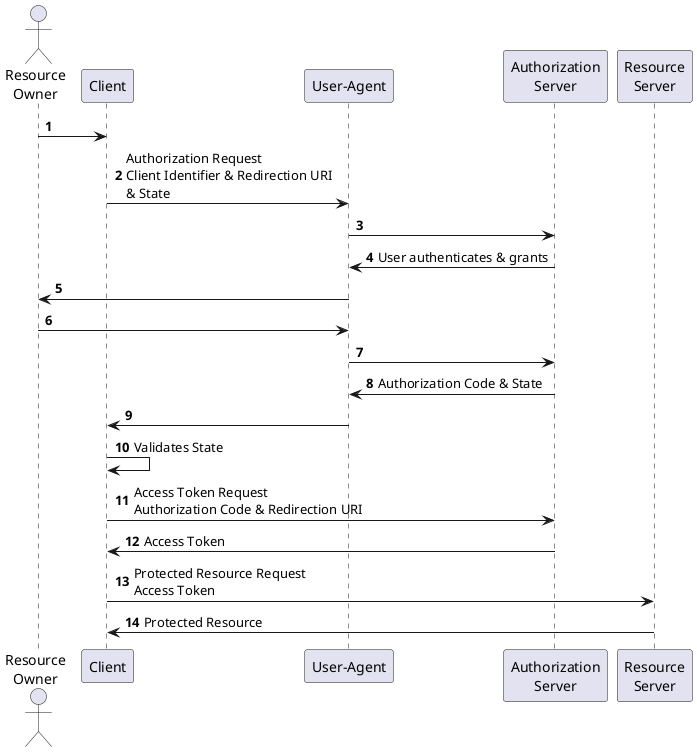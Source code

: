 @startuml OAuth 2.0 Authorization Code Grant
autonumber
actor "Resource\nOwner" as RO
participant Client as C
participant "User-Agent" as UA
participant "Authorization\nServer" as AS
participant "Resource\nServer" as RS

RO -> C:
C -> UA: Authorization Request\nClient Identifier & Redirection URI\n& State
UA -> AS:
AS -> UA: User authenticates & grants
UA -> RO:
RO -> UA:
UA -> AS:
AS -> UA: Authorization Code & State
UA -> C:
C -> C: Validates State
C -> AS: Access Token Request\nAuthorization Code & Redirection URI
AS -> C: Access Token
C -> RS: Protected Resource Request\nAccess Token
RS -> C: Protected Resource
@enduml